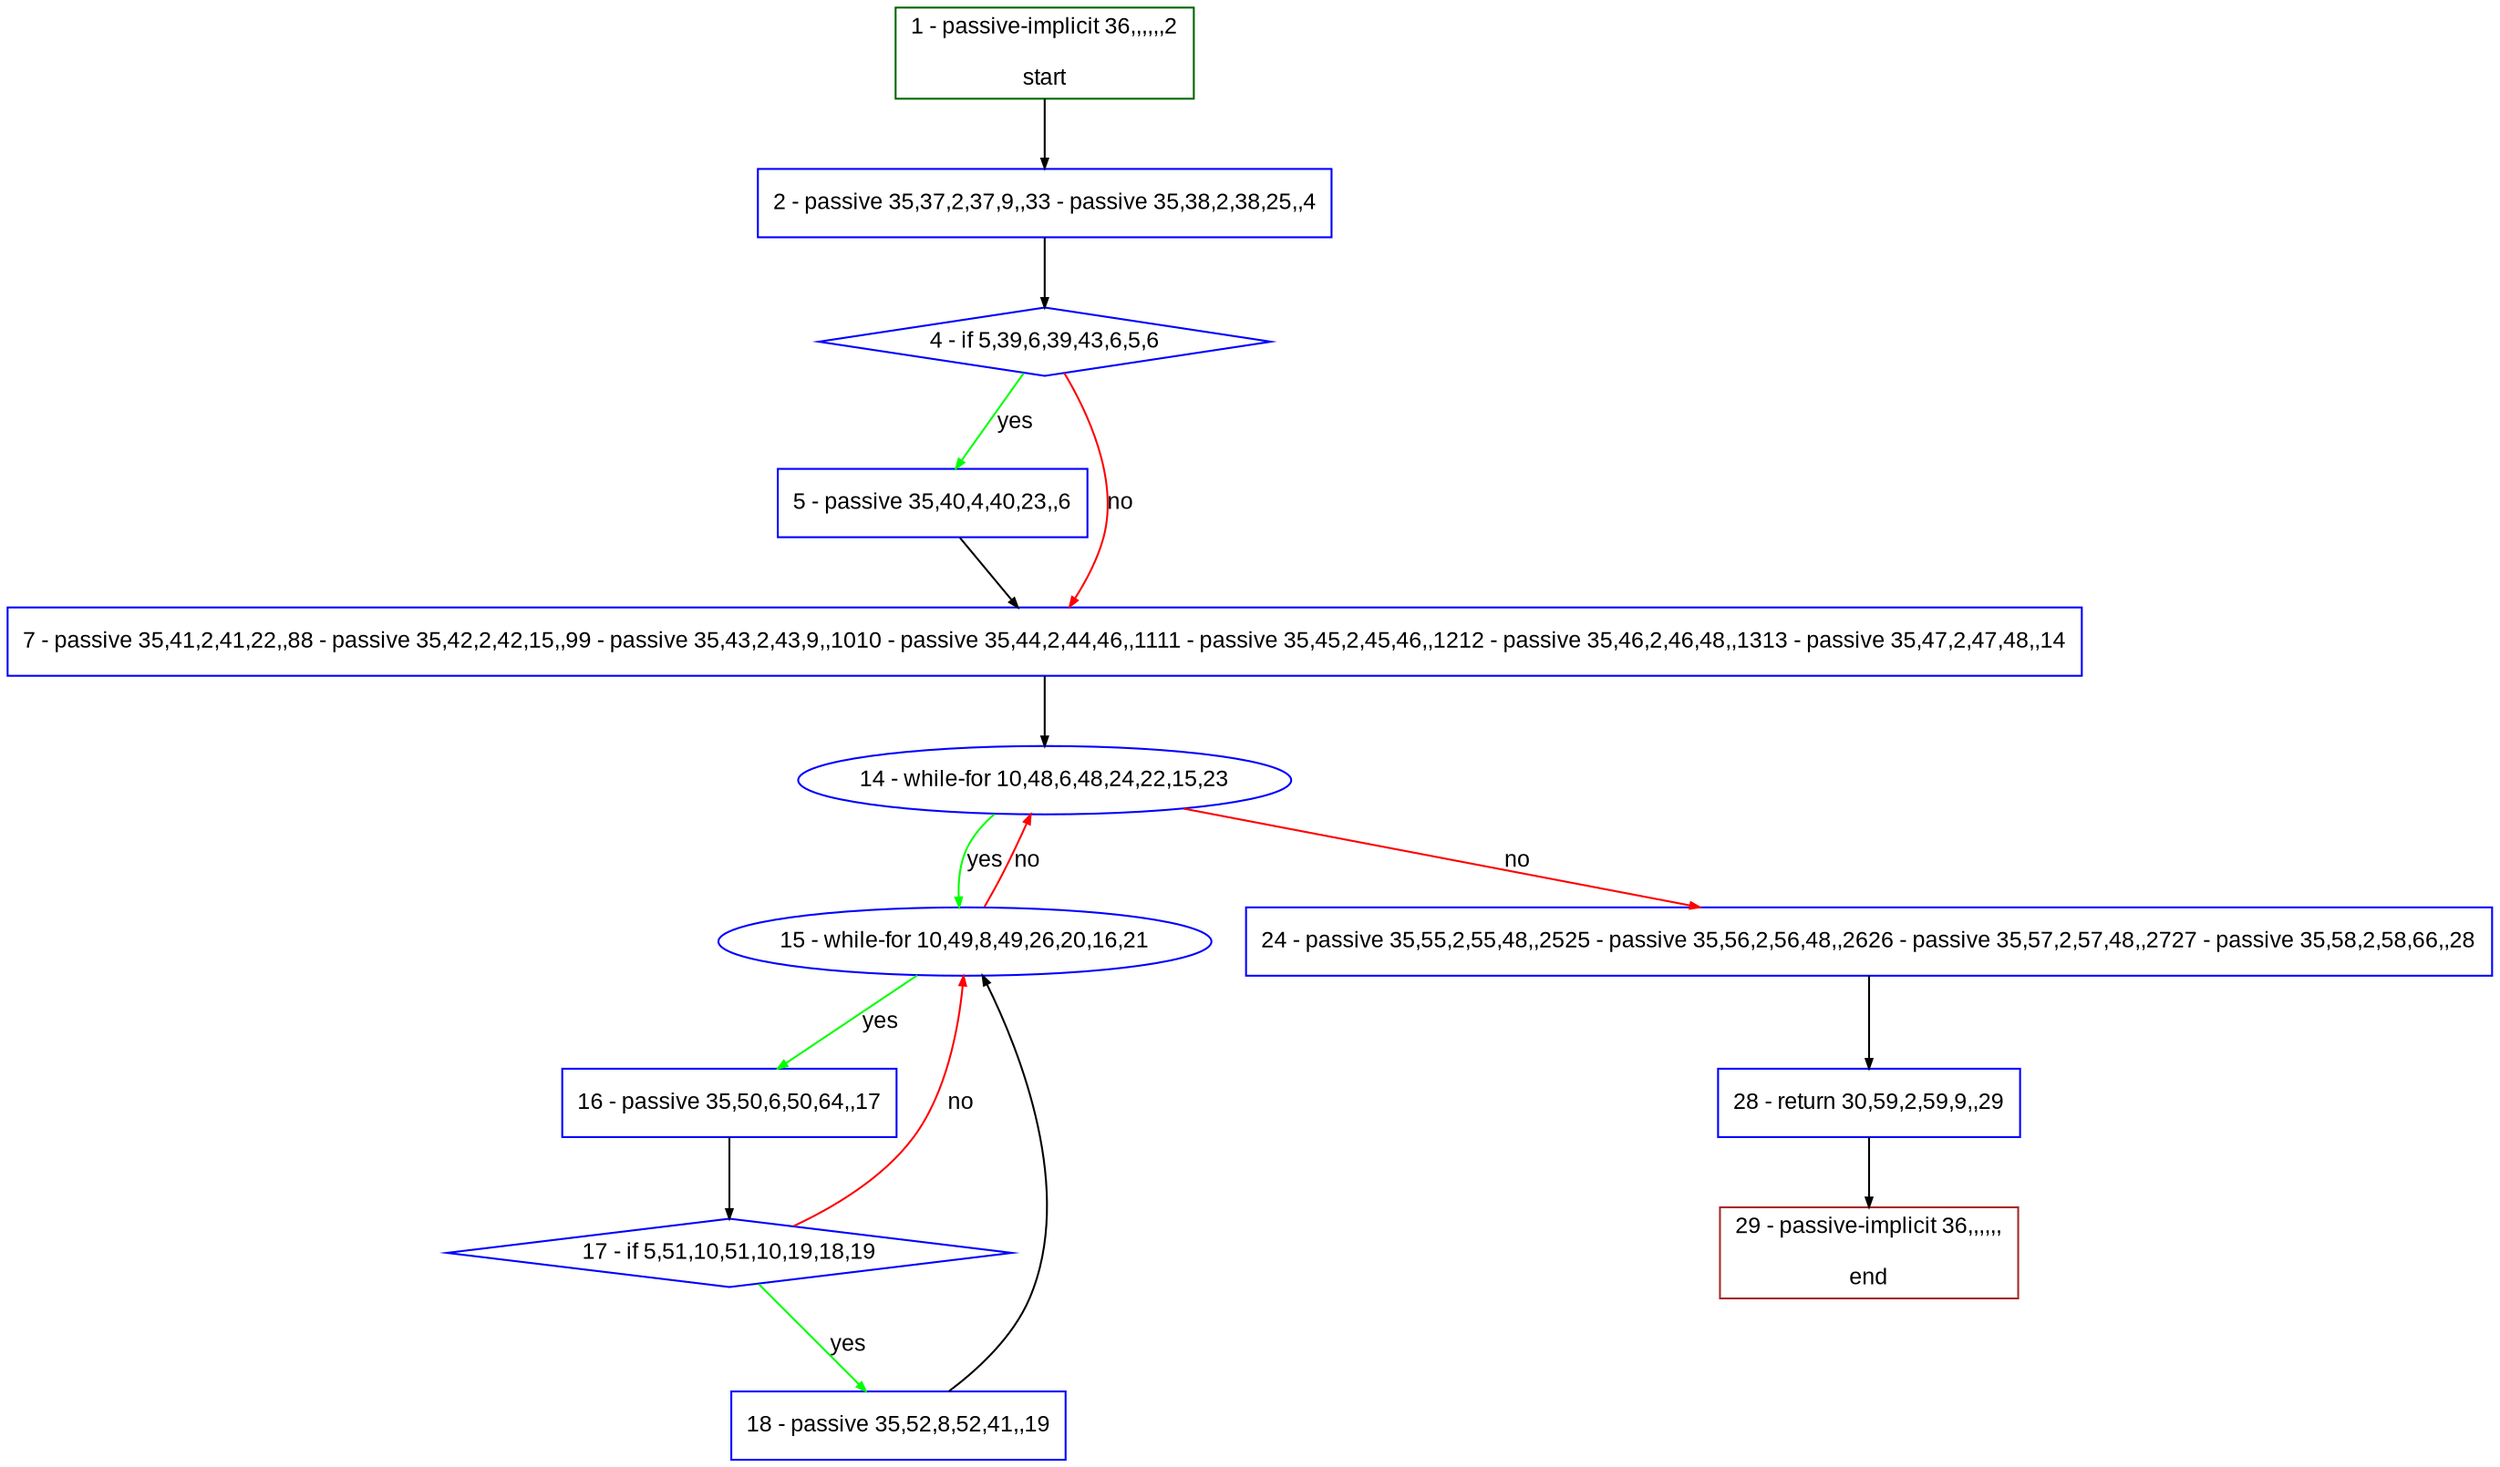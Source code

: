 digraph "" {
  graph [pack="true", label="", fontsize="12", packmode="clust", fontname="Arial", fillcolor="#FFFFCC", bgcolor="white", style="rounded,filled", compound="true"];
  node [node_initialized="no", label="", color="grey", fontsize="12", fillcolor="white", fontname="Arial", style="filled", shape="rectangle", compound="true", fixedsize="false"];
  edge [fontcolor="black", arrowhead="normal", arrowtail="none", arrowsize="0.5", ltail="", label="", color="black", fontsize="12", lhead="", fontname="Arial", dir="forward", compound="true"];
  __N1 [label="2 - passive 35,37,2,37,9,,33 - passive 35,38,2,38,25,,4", color="#0000ff", fillcolor="#ffffff", style="filled", shape="box"];
  __N2 [label="1 - passive-implicit 36,,,,,,2\n\nstart", color="#006400", fillcolor="#ffffff", style="filled", shape="box"];
  __N3 [label="4 - if 5,39,6,39,43,6,5,6", color="#0000ff", fillcolor="#ffffff", style="filled", shape="diamond"];
  __N4 [label="5 - passive 35,40,4,40,23,,6", color="#0000ff", fillcolor="#ffffff", style="filled", shape="box"];
  __N5 [label="7 - passive 35,41,2,41,22,,88 - passive 35,42,2,42,15,,99 - passive 35,43,2,43,9,,1010 - passive 35,44,2,44,46,,1111 - passive 35,45,2,45,46,,1212 - passive 35,46,2,46,48,,1313 - passive 35,47,2,47,48,,14", color="#0000ff", fillcolor="#ffffff", style="filled", shape="box"];
  __N6 [label="14 - while-for 10,48,6,48,24,22,15,23", color="#0000ff", fillcolor="#ffffff", style="filled", shape="oval"];
  __N7 [label="15 - while-for 10,49,8,49,26,20,16,21", color="#0000ff", fillcolor="#ffffff", style="filled", shape="oval"];
  __N8 [label="24 - passive 35,55,2,55,48,,2525 - passive 35,56,2,56,48,,2626 - passive 35,57,2,57,48,,2727 - passive 35,58,2,58,66,,28", color="#0000ff", fillcolor="#ffffff", style="filled", shape="box"];
  __N9 [label="16 - passive 35,50,6,50,64,,17", color="#0000ff", fillcolor="#ffffff", style="filled", shape="box"];
  __N10 [label="17 - if 5,51,10,51,10,19,18,19", color="#0000ff", fillcolor="#ffffff", style="filled", shape="diamond"];
  __N11 [label="18 - passive 35,52,8,52,41,,19", color="#0000ff", fillcolor="#ffffff", style="filled", shape="box"];
  __N12 [label="28 - return 30,59,2,59,9,,29", color="#0000ff", fillcolor="#ffffff", style="filled", shape="box"];
  __N13 [label="29 - passive-implicit 36,,,,,,\n\nend", color="#a52a2a", fillcolor="#ffffff", style="filled", shape="box"];
  __N2 -> __N1 [arrowhead="normal", arrowtail="none", color="#000000", label="", dir="forward"];
  __N1 -> __N3 [arrowhead="normal", arrowtail="none", color="#000000", label="", dir="forward"];
  __N3 -> __N4 [arrowhead="normal", arrowtail="none", color="#00ff00", label="yes", dir="forward"];
  __N3 -> __N5 [arrowhead="normal", arrowtail="none", color="#ff0000", label="no", dir="forward"];
  __N4 -> __N5 [arrowhead="normal", arrowtail="none", color="#000000", label="", dir="forward"];
  __N5 -> __N6 [arrowhead="normal", arrowtail="none", color="#000000", label="", dir="forward"];
  __N6 -> __N7 [arrowhead="normal", arrowtail="none", color="#00ff00", label="yes", dir="forward"];
  __N7 -> __N6 [arrowhead="normal", arrowtail="none", color="#ff0000", label="no", dir="forward"];
  __N6 -> __N8 [arrowhead="normal", arrowtail="none", color="#ff0000", label="no", dir="forward"];
  __N7 -> __N9 [arrowhead="normal", arrowtail="none", color="#00ff00", label="yes", dir="forward"];
  __N9 -> __N10 [arrowhead="normal", arrowtail="none", color="#000000", label="", dir="forward"];
  __N10 -> __N7 [arrowhead="normal", arrowtail="none", color="#ff0000", label="no", dir="forward"];
  __N10 -> __N11 [arrowhead="normal", arrowtail="none", color="#00ff00", label="yes", dir="forward"];
  __N11 -> __N7 [arrowhead="normal", arrowtail="none", color="#000000", label="", dir="forward"];
  __N8 -> __N12 [arrowhead="normal", arrowtail="none", color="#000000", label="", dir="forward"];
  __N12 -> __N13 [arrowhead="normal", arrowtail="none", color="#000000", label="", dir="forward"];
}

